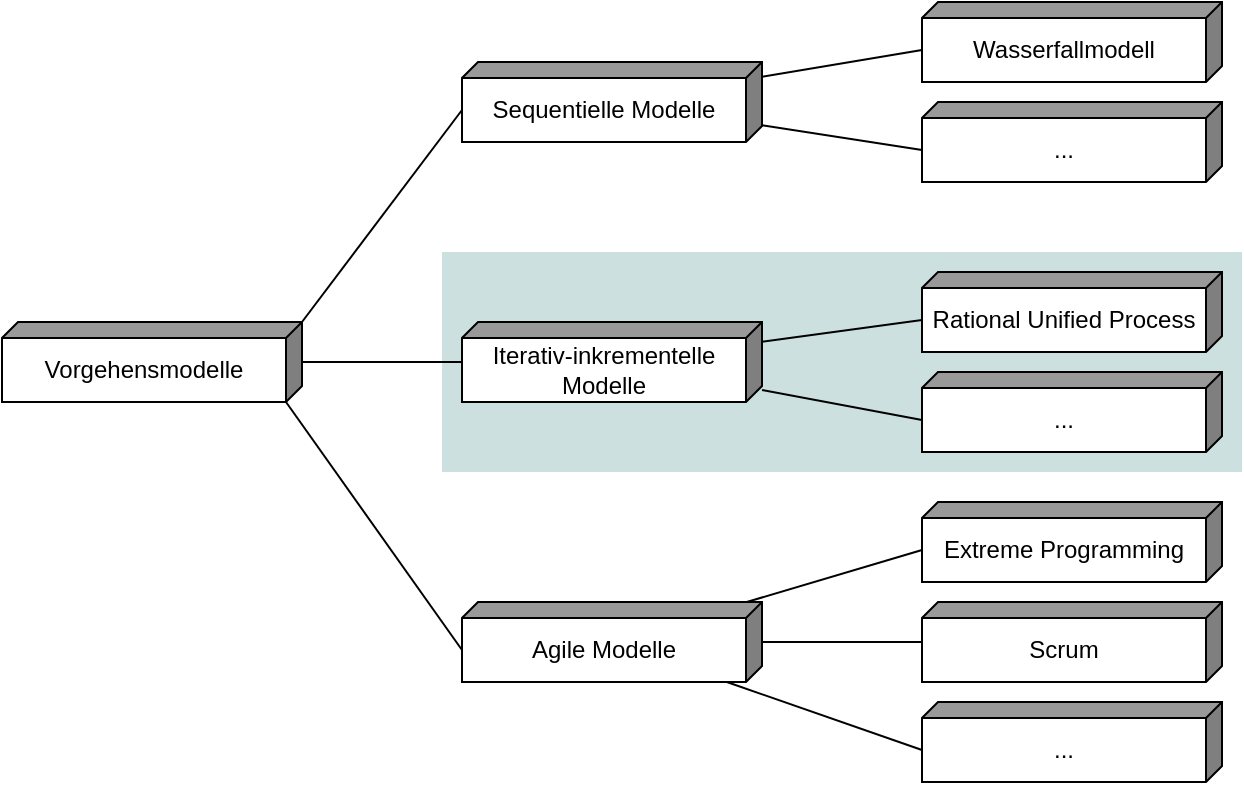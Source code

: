 <mxfile version="25.0.3">
  <diagram id="BUvfRwf0zNBMPw8hF7Nk" name="Seite-1">
    <mxGraphModel dx="1050" dy="567" grid="1" gridSize="10" guides="1" tooltips="1" connect="1" arrows="1" fold="1" page="1" pageScale="1" pageWidth="1169" pageHeight="827" math="0" shadow="0">
      <root>
        <mxCell id="0" />
        <mxCell id="1" parent="0" />
        <mxCell id="waVzpFfYHoYTz3YCBrT9-1" value="" style="rounded=0;whiteSpace=wrap;html=1;strokeColor=none;fillColor=#006666;fillOpacity=20;" vertex="1" parent="1">
          <mxGeometry x="680" y="255" width="400" height="110" as="geometry" />
        </mxCell>
        <mxCell id="kW_KDMngMzazlsKr2CsW-1" value="Wasserfallmodell" style="shape=cube;whiteSpace=wrap;html=1;boundedLbl=1;backgroundOutline=1;darkOpacity=0.5;darkOpacity2=0.4;size=8;rotation=0;flipV=0;direction=south;portConstraintRotation=0;fontSize=12;" parent="1" vertex="1">
          <mxGeometry x="920" y="130" width="150" height="40" as="geometry" />
        </mxCell>
        <mxCell id="kW_KDMngMzazlsKr2CsW-2" value="Rational Unified Process" style="shape=cube;whiteSpace=wrap;html=1;boundedLbl=1;backgroundOutline=1;darkOpacity=0.5;darkOpacity2=0.4;size=8;rotation=0;flipV=0;direction=south;portConstraintRotation=0;fontSize=12;" parent="1" vertex="1">
          <mxGeometry x="920" y="265" width="150" height="40" as="geometry" />
        </mxCell>
        <mxCell id="kW_KDMngMzazlsKr2CsW-4" value="..." style="shape=cube;whiteSpace=wrap;html=1;boundedLbl=1;backgroundOutline=1;darkOpacity=0.5;darkOpacity2=0.4;size=8;rotation=0;flipV=0;direction=south;portConstraintRotation=0;fontSize=12;" parent="1" vertex="1">
          <mxGeometry x="920" y="180" width="150" height="40" as="geometry" />
        </mxCell>
        <mxCell id="kW_KDMngMzazlsKr2CsW-6" value="Extreme Programming" style="shape=cube;whiteSpace=wrap;html=1;boundedLbl=1;backgroundOutline=1;darkOpacity=0.5;darkOpacity2=0.4;size=8;rotation=0;flipV=0;direction=south;portConstraintRotation=0;fontSize=12;" parent="1" vertex="1">
          <mxGeometry x="920" y="380" width="150" height="40" as="geometry" />
        </mxCell>
        <mxCell id="kW_KDMngMzazlsKr2CsW-7" value="..." style="shape=cube;whiteSpace=wrap;html=1;boundedLbl=1;backgroundOutline=1;darkOpacity=0.5;darkOpacity2=0.4;size=8;rotation=0;flipV=0;direction=south;portConstraintRotation=0;fontSize=12;" parent="1" vertex="1">
          <mxGeometry x="920" y="315" width="150" height="40" as="geometry" />
        </mxCell>
        <mxCell id="kW_KDMngMzazlsKr2CsW-8" value="Scrum" style="shape=cube;whiteSpace=wrap;html=1;boundedLbl=1;backgroundOutline=1;darkOpacity=0.5;darkOpacity2=0.4;size=8;rotation=0;flipV=0;direction=south;portConstraintRotation=0;fontSize=12;" parent="1" vertex="1">
          <mxGeometry x="920" y="430" width="150" height="40" as="geometry" />
        </mxCell>
        <mxCell id="kW_KDMngMzazlsKr2CsW-9" value="..." style="shape=cube;whiteSpace=wrap;html=1;boundedLbl=1;backgroundOutline=1;darkOpacity=0.5;darkOpacity2=0.4;size=8;rotation=0;flipV=0;direction=south;portConstraintRotation=0;fontSize=12;" parent="1" vertex="1">
          <mxGeometry x="920" y="480" width="150" height="40" as="geometry" />
        </mxCell>
        <mxCell id="kW_KDMngMzazlsKr2CsW-25" style="edgeStyle=none;rounded=0;orthogonalLoop=1;jettySize=auto;html=1;entryX=0;entryY=0;entryDx=24;entryDy=150;entryPerimeter=0;shadow=0;endArrow=none;endFill=0;fontSize=12;" parent="1" source="kW_KDMngMzazlsKr2CsW-10" target="kW_KDMngMzazlsKr2CsW-2" edge="1">
          <mxGeometry relative="1" as="geometry" />
        </mxCell>
        <mxCell id="kW_KDMngMzazlsKr2CsW-26" style="edgeStyle=none;rounded=0;orthogonalLoop=1;jettySize=auto;html=1;entryX=0;entryY=0;entryDx=24;entryDy=150;entryPerimeter=0;shadow=0;endArrow=none;endFill=0;fontSize=12;" parent="1" source="kW_KDMngMzazlsKr2CsW-10" target="kW_KDMngMzazlsKr2CsW-7" edge="1">
          <mxGeometry relative="1" as="geometry" />
        </mxCell>
        <mxCell id="kW_KDMngMzazlsKr2CsW-10" value="Iterativ-inkrementelle Modelle" style="shape=cube;whiteSpace=wrap;html=1;boundedLbl=1;backgroundOutline=1;darkOpacity=0.5;darkOpacity2=0.4;size=8;rotation=0;flipV=0;direction=south;portConstraintRotation=0;fontSize=12;" parent="1" vertex="1">
          <mxGeometry x="690" y="290" width="150" height="40" as="geometry" />
        </mxCell>
        <mxCell id="kW_KDMngMzazlsKr2CsW-21" style="edgeStyle=none;rounded=0;orthogonalLoop=1;jettySize=auto;html=1;entryX=0;entryY=0;entryDx=24;entryDy=150;entryPerimeter=0;shadow=0;endArrow=none;endFill=0;fontSize=12;" parent="1" source="kW_KDMngMzazlsKr2CsW-12" target="kW_KDMngMzazlsKr2CsW-1" edge="1">
          <mxGeometry relative="1" as="geometry" />
        </mxCell>
        <mxCell id="kW_KDMngMzazlsKr2CsW-23" style="edgeStyle=none;rounded=0;orthogonalLoop=1;jettySize=auto;html=1;entryX=0;entryY=0;entryDx=24;entryDy=150;entryPerimeter=0;shadow=0;endArrow=none;endFill=0;fontSize=12;" parent="1" source="kW_KDMngMzazlsKr2CsW-12" target="kW_KDMngMzazlsKr2CsW-4" edge="1">
          <mxGeometry relative="1" as="geometry" />
        </mxCell>
        <mxCell id="kW_KDMngMzazlsKr2CsW-12" value="Sequentielle Modelle" style="shape=cube;whiteSpace=wrap;html=1;boundedLbl=1;backgroundOutline=1;darkOpacity=0.5;darkOpacity2=0.4;size=8;rotation=0;flipV=0;direction=south;portConstraintRotation=0;fontSize=12;" parent="1" vertex="1">
          <mxGeometry x="690" y="160" width="150" height="40" as="geometry" />
        </mxCell>
        <mxCell id="kW_KDMngMzazlsKr2CsW-27" style="edgeStyle=none;rounded=0;orthogonalLoop=1;jettySize=auto;html=1;entryX=0;entryY=0;entryDx=24;entryDy=150;entryPerimeter=0;shadow=0;endArrow=none;endFill=0;fontSize=12;" parent="1" source="kW_KDMngMzazlsKr2CsW-13" target="kW_KDMngMzazlsKr2CsW-6" edge="1">
          <mxGeometry relative="1" as="geometry" />
        </mxCell>
        <mxCell id="kW_KDMngMzazlsKr2CsW-28" style="edgeStyle=none;rounded=0;orthogonalLoop=1;jettySize=auto;html=1;shadow=0;endArrow=none;endFill=0;fontSize=12;" parent="1" source="kW_KDMngMzazlsKr2CsW-13" target="kW_KDMngMzazlsKr2CsW-8" edge="1">
          <mxGeometry relative="1" as="geometry" />
        </mxCell>
        <mxCell id="kW_KDMngMzazlsKr2CsW-29" style="edgeStyle=none;rounded=0;orthogonalLoop=1;jettySize=auto;html=1;entryX=0;entryY=0;entryDx=24;entryDy=150;entryPerimeter=0;shadow=0;endArrow=none;endFill=0;fontSize=12;" parent="1" source="kW_KDMngMzazlsKr2CsW-13" target="kW_KDMngMzazlsKr2CsW-9" edge="1">
          <mxGeometry relative="1" as="geometry" />
        </mxCell>
        <mxCell id="kW_KDMngMzazlsKr2CsW-13" value="Agile Modelle" style="shape=cube;whiteSpace=wrap;html=1;boundedLbl=1;backgroundOutline=1;darkOpacity=0.5;darkOpacity2=0.4;size=8;rotation=0;flipV=0;direction=south;portConstraintRotation=0;fontSize=12;" parent="1" vertex="1">
          <mxGeometry x="690" y="430" width="150" height="40" as="geometry" />
        </mxCell>
        <mxCell id="kW_KDMngMzazlsKr2CsW-18" style="rounded=0;orthogonalLoop=1;jettySize=auto;html=1;shadow=0;endArrow=none;endFill=0;fontSize=12;" parent="1" source="kW_KDMngMzazlsKr2CsW-14" target="kW_KDMngMzazlsKr2CsW-10" edge="1">
          <mxGeometry relative="1" as="geometry">
            <mxPoint x="660" y="310" as="targetPoint" />
            <mxPoint x="650" y="350" as="sourcePoint" />
          </mxGeometry>
        </mxCell>
        <mxCell id="kW_KDMngMzazlsKr2CsW-19" style="rounded=0;orthogonalLoop=1;jettySize=auto;html=1;shadow=0;endArrow=none;endFill=0;entryX=0;entryY=0;entryDx=24;entryDy=150;entryPerimeter=0;fontSize=12;exitX=0;exitY=0;exitDx=40;exitDy=8;exitPerimeter=0;" parent="1" source="kW_KDMngMzazlsKr2CsW-14" target="kW_KDMngMzazlsKr2CsW-13" edge="1">
          <mxGeometry relative="1" as="geometry">
            <mxPoint x="510" y="370" as="targetPoint" />
          </mxGeometry>
        </mxCell>
        <mxCell id="kW_KDMngMzazlsKr2CsW-20" style="edgeStyle=none;rounded=0;orthogonalLoop=1;jettySize=auto;html=1;entryX=0;entryY=0;entryDx=24;entryDy=150;entryPerimeter=0;shadow=0;endArrow=none;endFill=0;fontSize=12;exitX=0;exitY=0;exitDx=0;exitDy=0;exitPerimeter=0;" parent="1" source="kW_KDMngMzazlsKr2CsW-14" target="kW_KDMngMzazlsKr2CsW-12" edge="1">
          <mxGeometry relative="1" as="geometry" />
        </mxCell>
        <mxCell id="kW_KDMngMzazlsKr2CsW-14" value="Vorgehensmodelle" style="shape=cube;whiteSpace=wrap;html=1;boundedLbl=1;backgroundOutline=1;darkOpacity=0.5;darkOpacity2=0.4;size=8;rotation=0;flipV=0;direction=south;portConstraintRotation=0;fontSize=12;" parent="1" vertex="1">
          <mxGeometry x="460" y="290" width="150" height="40" as="geometry" />
        </mxCell>
      </root>
    </mxGraphModel>
  </diagram>
</mxfile>
